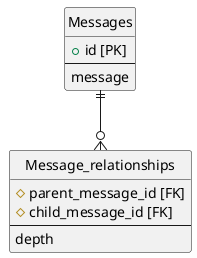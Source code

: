 @startuml

hide circle
skinparam linetype ortho

entity Messages {
  + id [PK]
  --
  message
}

entity Message_relationships {
  # parent_message_id [FK]
  # child_message_id [FK]
  --
  depth
}

Messages ||--o{ Message_relationships

@enduml

